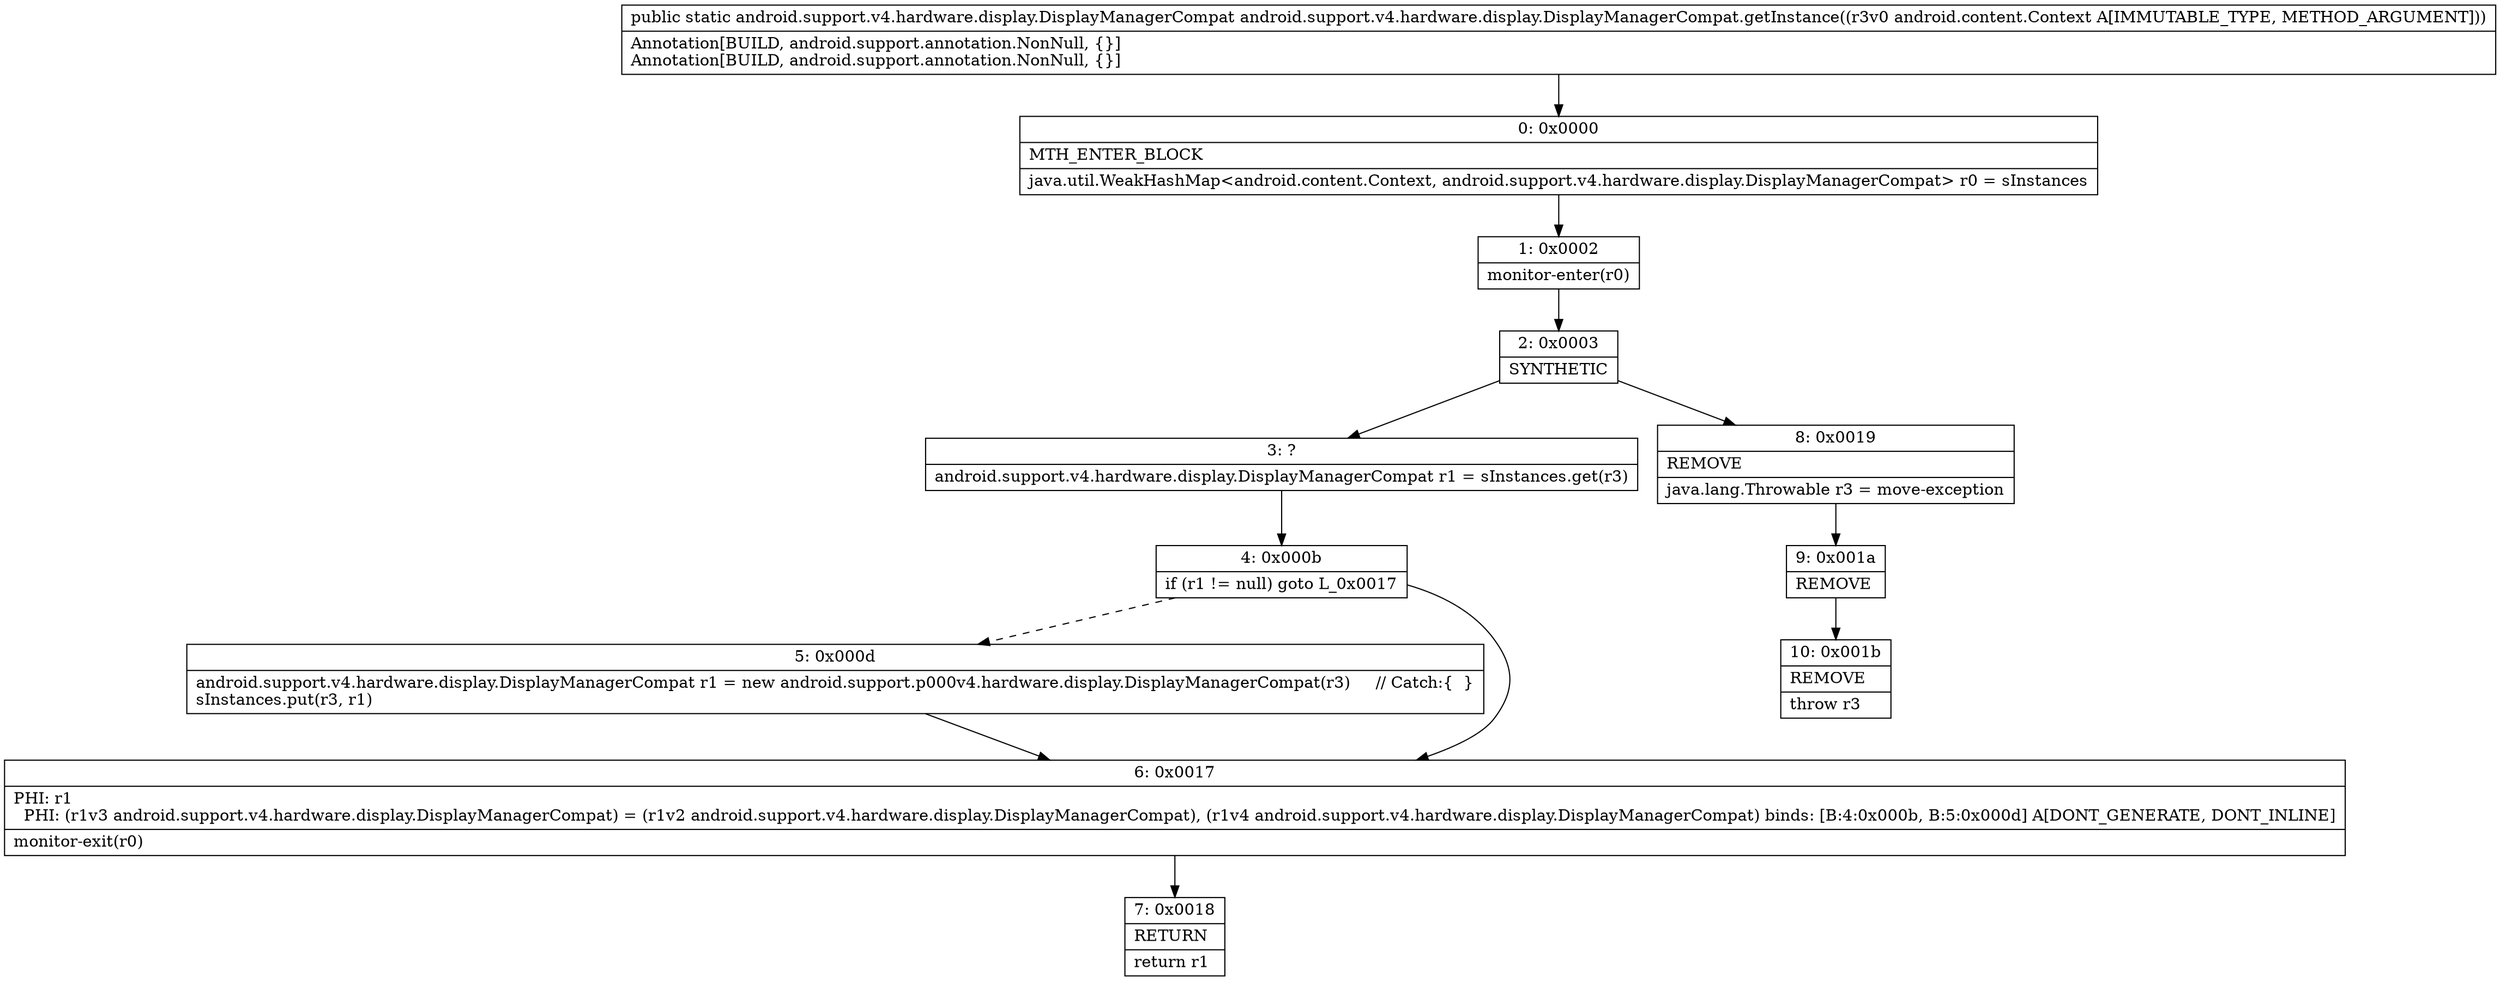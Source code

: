 digraph "CFG forandroid.support.v4.hardware.display.DisplayManagerCompat.getInstance(Landroid\/content\/Context;)Landroid\/support\/v4\/hardware\/display\/DisplayManagerCompat;" {
Node_0 [shape=record,label="{0\:\ 0x0000|MTH_ENTER_BLOCK\l|java.util.WeakHashMap\<android.content.Context, android.support.v4.hardware.display.DisplayManagerCompat\> r0 = sInstances\l}"];
Node_1 [shape=record,label="{1\:\ 0x0002|monitor\-enter(r0)\l}"];
Node_2 [shape=record,label="{2\:\ 0x0003|SYNTHETIC\l}"];
Node_3 [shape=record,label="{3\:\ ?|android.support.v4.hardware.display.DisplayManagerCompat r1 = sInstances.get(r3)\l}"];
Node_4 [shape=record,label="{4\:\ 0x000b|if (r1 != null) goto L_0x0017\l}"];
Node_5 [shape=record,label="{5\:\ 0x000d|android.support.v4.hardware.display.DisplayManagerCompat r1 = new android.support.p000v4.hardware.display.DisplayManagerCompat(r3)     \/\/ Catch:\{  \}\lsInstances.put(r3, r1)\l}"];
Node_6 [shape=record,label="{6\:\ 0x0017|PHI: r1 \l  PHI: (r1v3 android.support.v4.hardware.display.DisplayManagerCompat) = (r1v2 android.support.v4.hardware.display.DisplayManagerCompat), (r1v4 android.support.v4.hardware.display.DisplayManagerCompat) binds: [B:4:0x000b, B:5:0x000d] A[DONT_GENERATE, DONT_INLINE]\l|monitor\-exit(r0)\l}"];
Node_7 [shape=record,label="{7\:\ 0x0018|RETURN\l|return r1\l}"];
Node_8 [shape=record,label="{8\:\ 0x0019|REMOVE\l|java.lang.Throwable r3 = move\-exception\l}"];
Node_9 [shape=record,label="{9\:\ 0x001a|REMOVE\l}"];
Node_10 [shape=record,label="{10\:\ 0x001b|REMOVE\l|throw r3\l}"];
MethodNode[shape=record,label="{public static android.support.v4.hardware.display.DisplayManagerCompat android.support.v4.hardware.display.DisplayManagerCompat.getInstance((r3v0 android.content.Context A[IMMUTABLE_TYPE, METHOD_ARGUMENT]))  | Annotation[BUILD, android.support.annotation.NonNull, \{\}]\lAnnotation[BUILD, android.support.annotation.NonNull, \{\}]\l}"];
MethodNode -> Node_0;
Node_0 -> Node_1;
Node_1 -> Node_2;
Node_2 -> Node_3;
Node_2 -> Node_8;
Node_3 -> Node_4;
Node_4 -> Node_5[style=dashed];
Node_4 -> Node_6;
Node_5 -> Node_6;
Node_6 -> Node_7;
Node_8 -> Node_9;
Node_9 -> Node_10;
}

